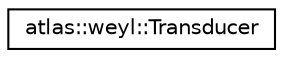 digraph "Graphical Class Hierarchy"
{
  edge [fontname="Helvetica",fontsize="10",labelfontname="Helvetica",labelfontsize="10"];
  node [fontname="Helvetica",fontsize="10",shape=record];
  rankdir="LR";
  Node1 [label="atlas::weyl::Transducer",height=0.2,width=0.4,color="black", fillcolor="white", style="filled",URL="$classatlas_1_1weyl_1_1Transducer.html",tooltip="Right multiplication action of simple reflections on a Weyl group modulo (to the left) a maximal para..."];
}
